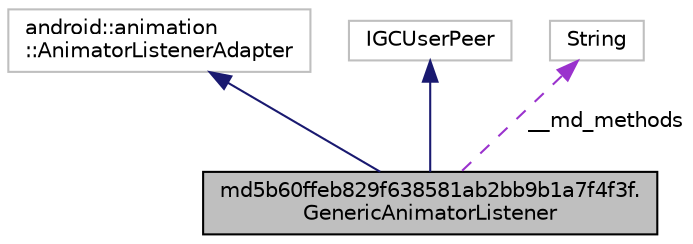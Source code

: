 digraph "md5b60ffeb829f638581ab2bb9b1a7f4f3f.GenericAnimatorListener"
{
  edge [fontname="Helvetica",fontsize="10",labelfontname="Helvetica",labelfontsize="10"];
  node [fontname="Helvetica",fontsize="10",shape=record];
  Node3 [label="md5b60ffeb829f638581ab2bb9b1a7f4f3f.\lGenericAnimatorListener",height=0.2,width=0.4,color="black", fillcolor="grey75", style="filled", fontcolor="black"];
  Node4 -> Node3 [dir="back",color="midnightblue",fontsize="10",style="solid",fontname="Helvetica"];
  Node4 [label="android::animation\l::AnimatorListenerAdapter",height=0.2,width=0.4,color="grey75", fillcolor="white", style="filled"];
  Node5 -> Node3 [dir="back",color="midnightblue",fontsize="10",style="solid",fontname="Helvetica"];
  Node5 [label="IGCUserPeer",height=0.2,width=0.4,color="grey75", fillcolor="white", style="filled"];
  Node6 -> Node3 [dir="back",color="darkorchid3",fontsize="10",style="dashed",label=" __md_methods" ,fontname="Helvetica"];
  Node6 [label="String",height=0.2,width=0.4,color="grey75", fillcolor="white", style="filled"];
}
